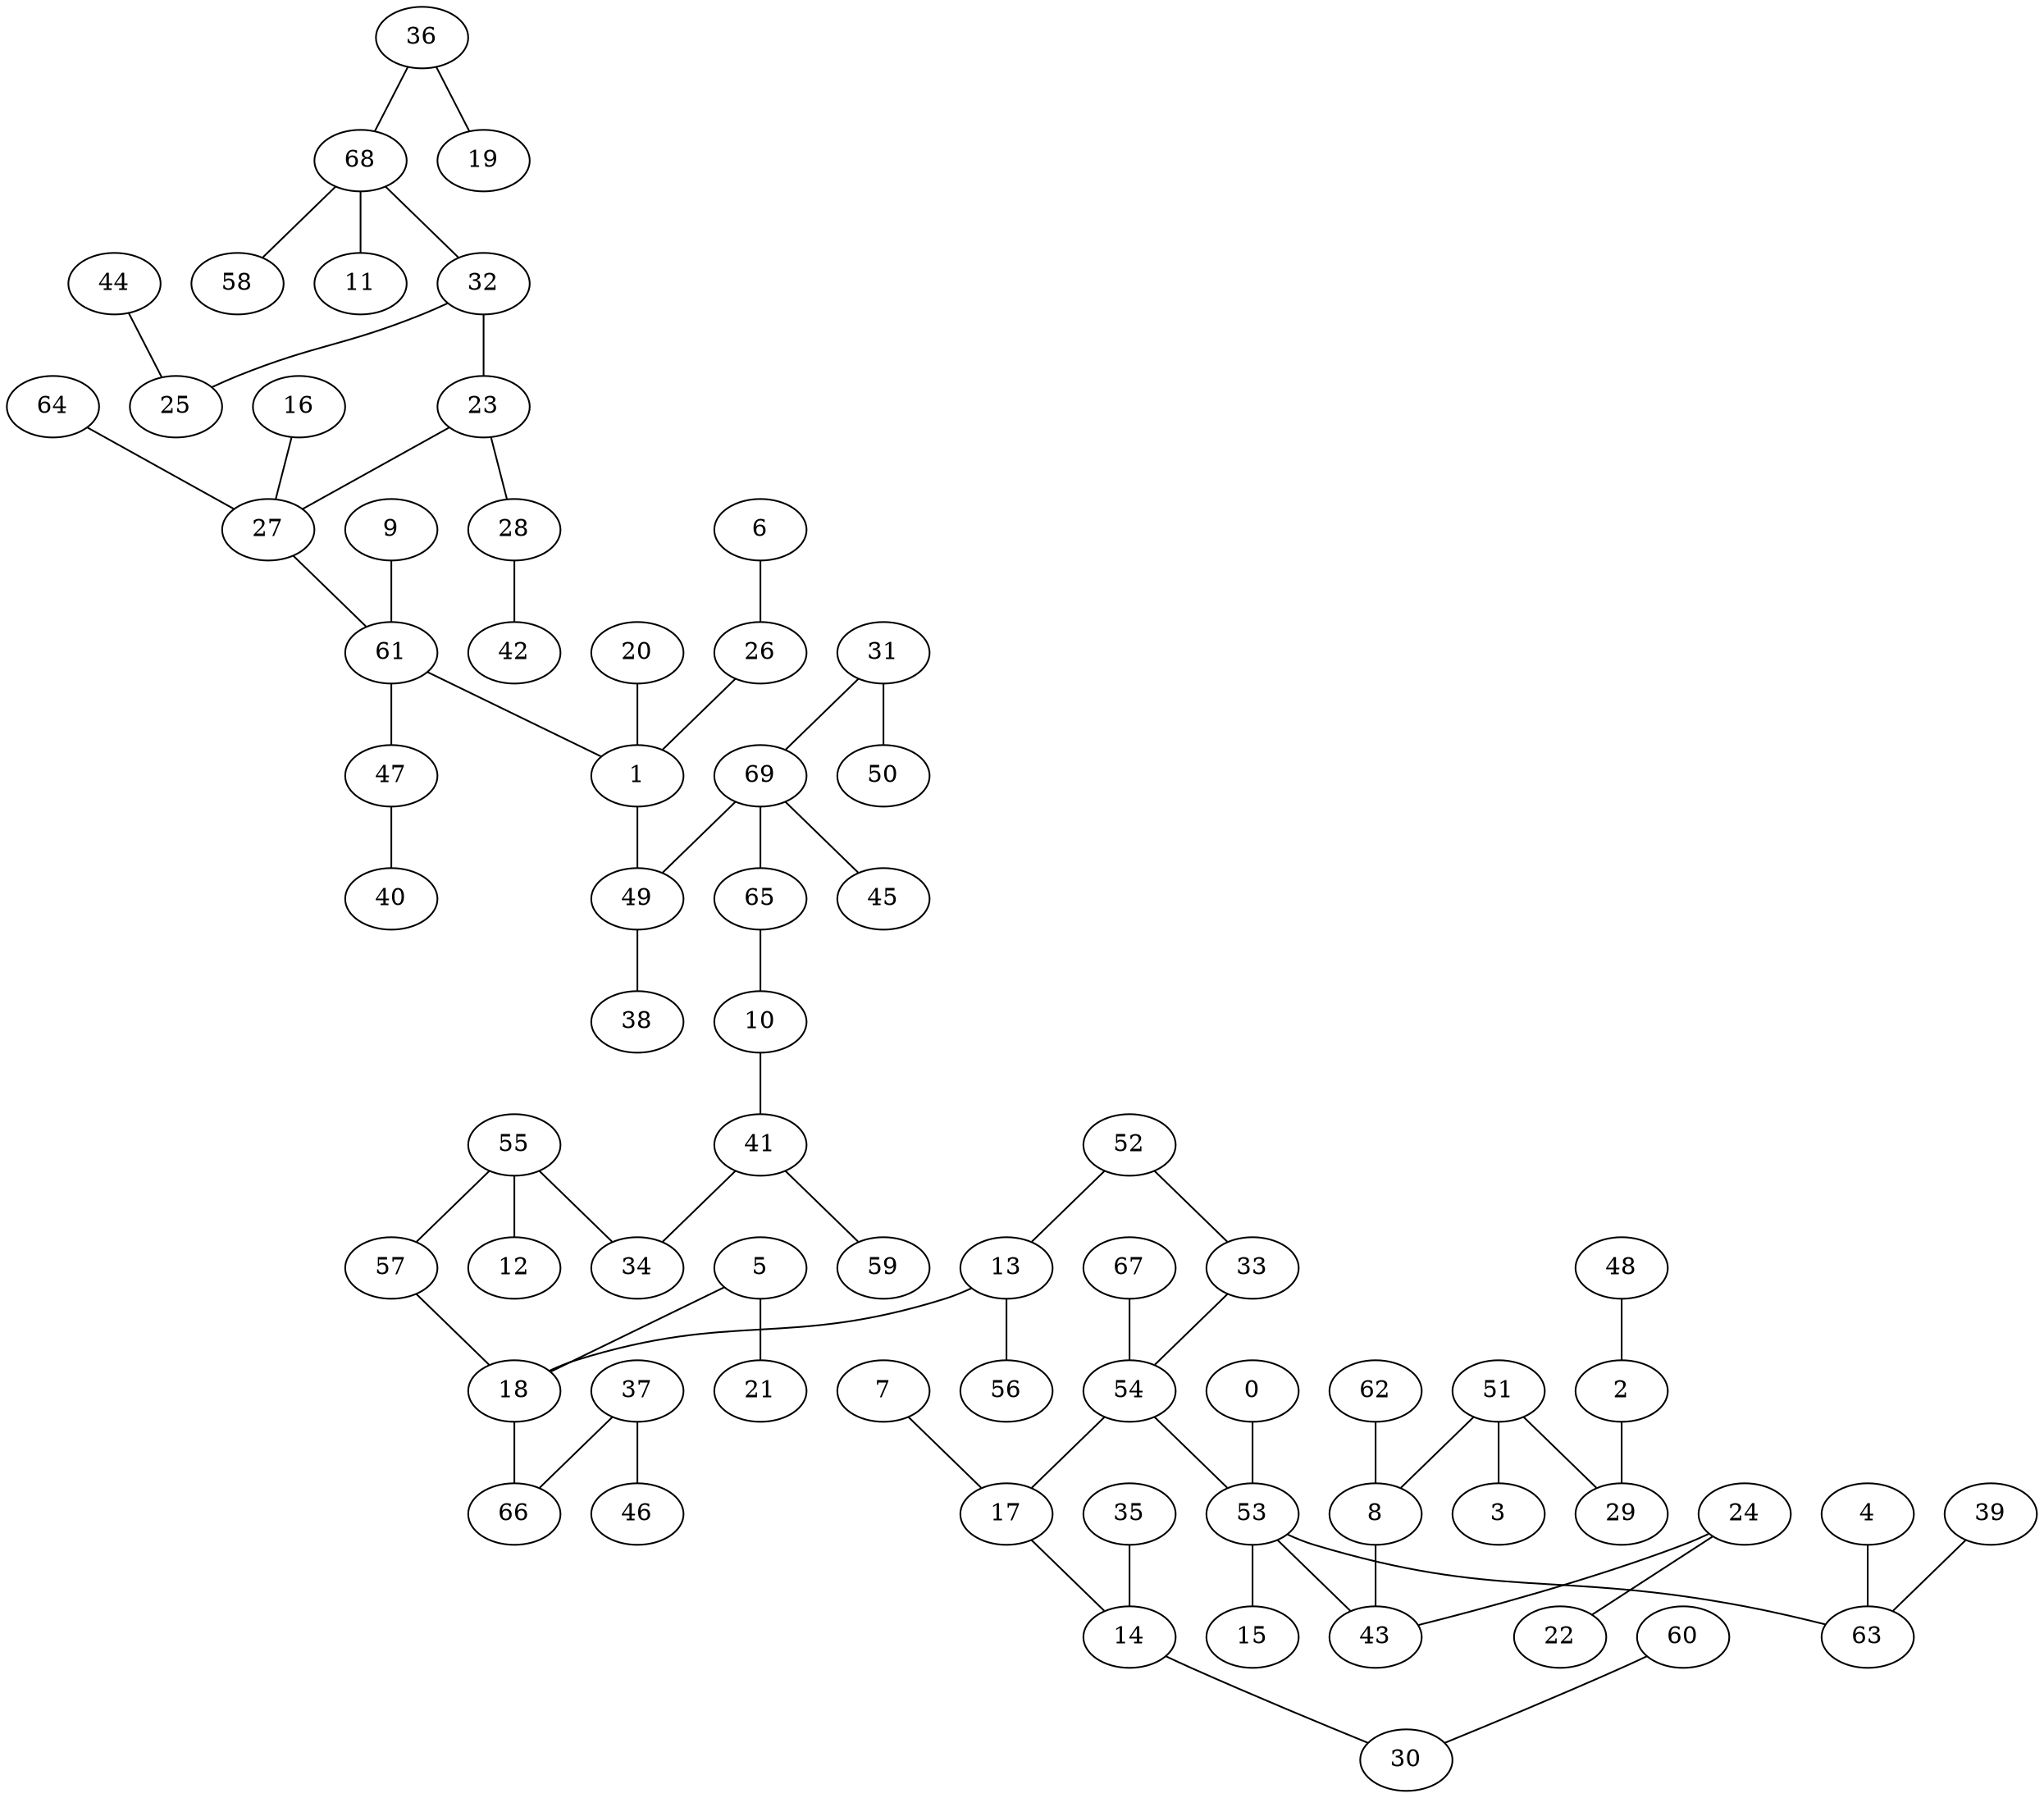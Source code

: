 graph{
69 -- 65;
2 -- 29;
14 -- 30;
61 -- 1;
65 -- 10;
41 -- 59;
17 -- 14;
55 -- 57;
7 -- 17;
31 -- 50;
54 -- 53;
1 -- 49;
57 -- 18;
55 -- 34;
47 -- 40;
62 -- 8;
31 -- 69;
61 -- 47;
60 -- 30;
68 -- 11;
68 -- 32;
64 -- 27;
33 -- 54;
36 -- 68;
49 -- 38;
51 -- 8;
27 -- 61;
8 -- 43;
68 -- 58;
53 -- 63;
20 -- 1;
41 -- 34;
32 -- 25;
37 -- 66;
4 -- 63;
48 -- 2;
24 -- 22;
10 -- 41;
51 -- 3;
54 -- 17;
28 -- 42;
9 -- 61;
5 -- 21;
13 -- 18;
51 -- 29;
35 -- 14;
55 -- 12;
69 -- 45;
53 -- 43;
26 -- 1;
52 -- 13;
67 -- 54;
23 -- 27;
16 -- 27;
0 -- 53;
18 -- 66;
52 -- 33;
44 -- 25;
36 -- 19;
23 -- 28;
13 -- 56;
5 -- 18;
32 -- 23;
37 -- 46;
6 -- 26;
69 -- 49;
39 -- 63;
24 -- 43;
53 -- 15;
}
